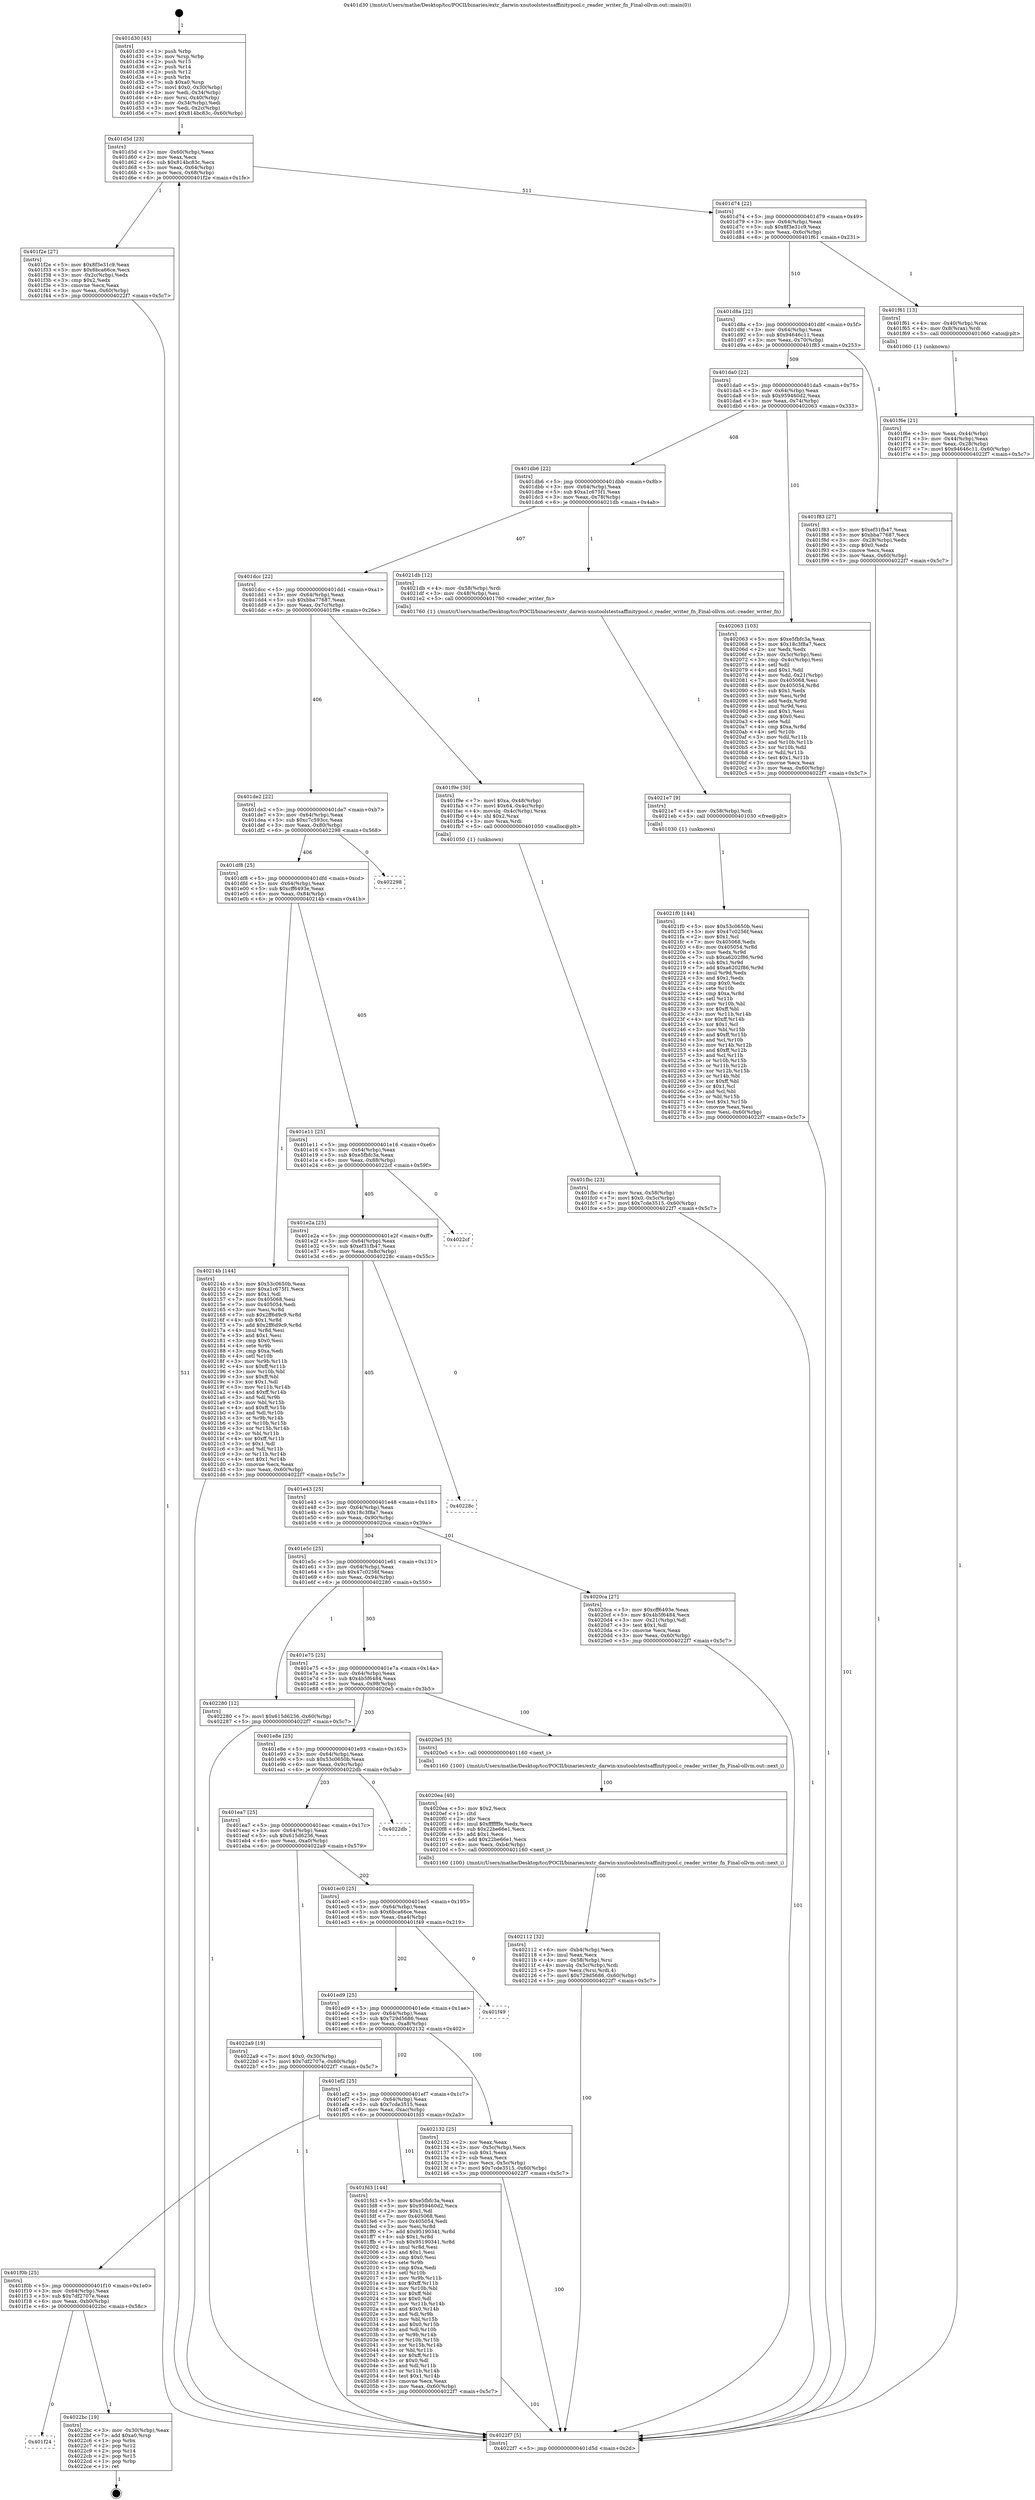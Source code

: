 digraph "0x401d30" {
  label = "0x401d30 (/mnt/c/Users/mathe/Desktop/tcc/POCII/binaries/extr_darwin-xnutoolstestsaffinitypool.c_reader_writer_fn_Final-ollvm.out::main(0))"
  labelloc = "t"
  node[shape=record]

  Entry [label="",width=0.3,height=0.3,shape=circle,fillcolor=black,style=filled]
  "0x401d5d" [label="{
     0x401d5d [23]\l
     | [instrs]\l
     &nbsp;&nbsp;0x401d5d \<+3\>: mov -0x60(%rbp),%eax\l
     &nbsp;&nbsp;0x401d60 \<+2\>: mov %eax,%ecx\l
     &nbsp;&nbsp;0x401d62 \<+6\>: sub $0x814bc83c,%ecx\l
     &nbsp;&nbsp;0x401d68 \<+3\>: mov %eax,-0x64(%rbp)\l
     &nbsp;&nbsp;0x401d6b \<+3\>: mov %ecx,-0x68(%rbp)\l
     &nbsp;&nbsp;0x401d6e \<+6\>: je 0000000000401f2e \<main+0x1fe\>\l
  }"]
  "0x401f2e" [label="{
     0x401f2e [27]\l
     | [instrs]\l
     &nbsp;&nbsp;0x401f2e \<+5\>: mov $0x8f3e31c9,%eax\l
     &nbsp;&nbsp;0x401f33 \<+5\>: mov $0x6bca66ce,%ecx\l
     &nbsp;&nbsp;0x401f38 \<+3\>: mov -0x2c(%rbp),%edx\l
     &nbsp;&nbsp;0x401f3b \<+3\>: cmp $0x2,%edx\l
     &nbsp;&nbsp;0x401f3e \<+3\>: cmovne %ecx,%eax\l
     &nbsp;&nbsp;0x401f41 \<+3\>: mov %eax,-0x60(%rbp)\l
     &nbsp;&nbsp;0x401f44 \<+5\>: jmp 00000000004022f7 \<main+0x5c7\>\l
  }"]
  "0x401d74" [label="{
     0x401d74 [22]\l
     | [instrs]\l
     &nbsp;&nbsp;0x401d74 \<+5\>: jmp 0000000000401d79 \<main+0x49\>\l
     &nbsp;&nbsp;0x401d79 \<+3\>: mov -0x64(%rbp),%eax\l
     &nbsp;&nbsp;0x401d7c \<+5\>: sub $0x8f3e31c9,%eax\l
     &nbsp;&nbsp;0x401d81 \<+3\>: mov %eax,-0x6c(%rbp)\l
     &nbsp;&nbsp;0x401d84 \<+6\>: je 0000000000401f61 \<main+0x231\>\l
  }"]
  "0x4022f7" [label="{
     0x4022f7 [5]\l
     | [instrs]\l
     &nbsp;&nbsp;0x4022f7 \<+5\>: jmp 0000000000401d5d \<main+0x2d\>\l
  }"]
  "0x401d30" [label="{
     0x401d30 [45]\l
     | [instrs]\l
     &nbsp;&nbsp;0x401d30 \<+1\>: push %rbp\l
     &nbsp;&nbsp;0x401d31 \<+3\>: mov %rsp,%rbp\l
     &nbsp;&nbsp;0x401d34 \<+2\>: push %r15\l
     &nbsp;&nbsp;0x401d36 \<+2\>: push %r14\l
     &nbsp;&nbsp;0x401d38 \<+2\>: push %r12\l
     &nbsp;&nbsp;0x401d3a \<+1\>: push %rbx\l
     &nbsp;&nbsp;0x401d3b \<+7\>: sub $0xa0,%rsp\l
     &nbsp;&nbsp;0x401d42 \<+7\>: movl $0x0,-0x30(%rbp)\l
     &nbsp;&nbsp;0x401d49 \<+3\>: mov %edi,-0x34(%rbp)\l
     &nbsp;&nbsp;0x401d4c \<+4\>: mov %rsi,-0x40(%rbp)\l
     &nbsp;&nbsp;0x401d50 \<+3\>: mov -0x34(%rbp),%edi\l
     &nbsp;&nbsp;0x401d53 \<+3\>: mov %edi,-0x2c(%rbp)\l
     &nbsp;&nbsp;0x401d56 \<+7\>: movl $0x814bc83c,-0x60(%rbp)\l
  }"]
  Exit [label="",width=0.3,height=0.3,shape=circle,fillcolor=black,style=filled,peripheries=2]
  "0x401f61" [label="{
     0x401f61 [13]\l
     | [instrs]\l
     &nbsp;&nbsp;0x401f61 \<+4\>: mov -0x40(%rbp),%rax\l
     &nbsp;&nbsp;0x401f65 \<+4\>: mov 0x8(%rax),%rdi\l
     &nbsp;&nbsp;0x401f69 \<+5\>: call 0000000000401060 \<atoi@plt\>\l
     | [calls]\l
     &nbsp;&nbsp;0x401060 \{1\} (unknown)\l
  }"]
  "0x401d8a" [label="{
     0x401d8a [22]\l
     | [instrs]\l
     &nbsp;&nbsp;0x401d8a \<+5\>: jmp 0000000000401d8f \<main+0x5f\>\l
     &nbsp;&nbsp;0x401d8f \<+3\>: mov -0x64(%rbp),%eax\l
     &nbsp;&nbsp;0x401d92 \<+5\>: sub $0x94646c11,%eax\l
     &nbsp;&nbsp;0x401d97 \<+3\>: mov %eax,-0x70(%rbp)\l
     &nbsp;&nbsp;0x401d9a \<+6\>: je 0000000000401f83 \<main+0x253\>\l
  }"]
  "0x401f6e" [label="{
     0x401f6e [21]\l
     | [instrs]\l
     &nbsp;&nbsp;0x401f6e \<+3\>: mov %eax,-0x44(%rbp)\l
     &nbsp;&nbsp;0x401f71 \<+3\>: mov -0x44(%rbp),%eax\l
     &nbsp;&nbsp;0x401f74 \<+3\>: mov %eax,-0x28(%rbp)\l
     &nbsp;&nbsp;0x401f77 \<+7\>: movl $0x94646c11,-0x60(%rbp)\l
     &nbsp;&nbsp;0x401f7e \<+5\>: jmp 00000000004022f7 \<main+0x5c7\>\l
  }"]
  "0x401f24" [label="{
     0x401f24\l
  }", style=dashed]
  "0x401f83" [label="{
     0x401f83 [27]\l
     | [instrs]\l
     &nbsp;&nbsp;0x401f83 \<+5\>: mov $0xef31fb47,%eax\l
     &nbsp;&nbsp;0x401f88 \<+5\>: mov $0xbba77687,%ecx\l
     &nbsp;&nbsp;0x401f8d \<+3\>: mov -0x28(%rbp),%edx\l
     &nbsp;&nbsp;0x401f90 \<+3\>: cmp $0x0,%edx\l
     &nbsp;&nbsp;0x401f93 \<+3\>: cmove %ecx,%eax\l
     &nbsp;&nbsp;0x401f96 \<+3\>: mov %eax,-0x60(%rbp)\l
     &nbsp;&nbsp;0x401f99 \<+5\>: jmp 00000000004022f7 \<main+0x5c7\>\l
  }"]
  "0x401da0" [label="{
     0x401da0 [22]\l
     | [instrs]\l
     &nbsp;&nbsp;0x401da0 \<+5\>: jmp 0000000000401da5 \<main+0x75\>\l
     &nbsp;&nbsp;0x401da5 \<+3\>: mov -0x64(%rbp),%eax\l
     &nbsp;&nbsp;0x401da8 \<+5\>: sub $0x959460d2,%eax\l
     &nbsp;&nbsp;0x401dad \<+3\>: mov %eax,-0x74(%rbp)\l
     &nbsp;&nbsp;0x401db0 \<+6\>: je 0000000000402063 \<main+0x333\>\l
  }"]
  "0x4022bc" [label="{
     0x4022bc [19]\l
     | [instrs]\l
     &nbsp;&nbsp;0x4022bc \<+3\>: mov -0x30(%rbp),%eax\l
     &nbsp;&nbsp;0x4022bf \<+7\>: add $0xa0,%rsp\l
     &nbsp;&nbsp;0x4022c6 \<+1\>: pop %rbx\l
     &nbsp;&nbsp;0x4022c7 \<+2\>: pop %r12\l
     &nbsp;&nbsp;0x4022c9 \<+2\>: pop %r14\l
     &nbsp;&nbsp;0x4022cb \<+2\>: pop %r15\l
     &nbsp;&nbsp;0x4022cd \<+1\>: pop %rbp\l
     &nbsp;&nbsp;0x4022ce \<+1\>: ret\l
  }"]
  "0x402063" [label="{
     0x402063 [103]\l
     | [instrs]\l
     &nbsp;&nbsp;0x402063 \<+5\>: mov $0xe5fbfc3a,%eax\l
     &nbsp;&nbsp;0x402068 \<+5\>: mov $0x18c3f8a7,%ecx\l
     &nbsp;&nbsp;0x40206d \<+2\>: xor %edx,%edx\l
     &nbsp;&nbsp;0x40206f \<+3\>: mov -0x5c(%rbp),%esi\l
     &nbsp;&nbsp;0x402072 \<+3\>: cmp -0x4c(%rbp),%esi\l
     &nbsp;&nbsp;0x402075 \<+4\>: setl %dil\l
     &nbsp;&nbsp;0x402079 \<+4\>: and $0x1,%dil\l
     &nbsp;&nbsp;0x40207d \<+4\>: mov %dil,-0x21(%rbp)\l
     &nbsp;&nbsp;0x402081 \<+7\>: mov 0x405068,%esi\l
     &nbsp;&nbsp;0x402088 \<+8\>: mov 0x405054,%r8d\l
     &nbsp;&nbsp;0x402090 \<+3\>: sub $0x1,%edx\l
     &nbsp;&nbsp;0x402093 \<+3\>: mov %esi,%r9d\l
     &nbsp;&nbsp;0x402096 \<+3\>: add %edx,%r9d\l
     &nbsp;&nbsp;0x402099 \<+4\>: imul %r9d,%esi\l
     &nbsp;&nbsp;0x40209d \<+3\>: and $0x1,%esi\l
     &nbsp;&nbsp;0x4020a0 \<+3\>: cmp $0x0,%esi\l
     &nbsp;&nbsp;0x4020a3 \<+4\>: sete %dil\l
     &nbsp;&nbsp;0x4020a7 \<+4\>: cmp $0xa,%r8d\l
     &nbsp;&nbsp;0x4020ab \<+4\>: setl %r10b\l
     &nbsp;&nbsp;0x4020af \<+3\>: mov %dil,%r11b\l
     &nbsp;&nbsp;0x4020b2 \<+3\>: and %r10b,%r11b\l
     &nbsp;&nbsp;0x4020b5 \<+3\>: xor %r10b,%dil\l
     &nbsp;&nbsp;0x4020b8 \<+3\>: or %dil,%r11b\l
     &nbsp;&nbsp;0x4020bb \<+4\>: test $0x1,%r11b\l
     &nbsp;&nbsp;0x4020bf \<+3\>: cmovne %ecx,%eax\l
     &nbsp;&nbsp;0x4020c2 \<+3\>: mov %eax,-0x60(%rbp)\l
     &nbsp;&nbsp;0x4020c5 \<+5\>: jmp 00000000004022f7 \<main+0x5c7\>\l
  }"]
  "0x401db6" [label="{
     0x401db6 [22]\l
     | [instrs]\l
     &nbsp;&nbsp;0x401db6 \<+5\>: jmp 0000000000401dbb \<main+0x8b\>\l
     &nbsp;&nbsp;0x401dbb \<+3\>: mov -0x64(%rbp),%eax\l
     &nbsp;&nbsp;0x401dbe \<+5\>: sub $0xa1c675f1,%eax\l
     &nbsp;&nbsp;0x401dc3 \<+3\>: mov %eax,-0x78(%rbp)\l
     &nbsp;&nbsp;0x401dc6 \<+6\>: je 00000000004021db \<main+0x4ab\>\l
  }"]
  "0x4021f0" [label="{
     0x4021f0 [144]\l
     | [instrs]\l
     &nbsp;&nbsp;0x4021f0 \<+5\>: mov $0x53c0650b,%esi\l
     &nbsp;&nbsp;0x4021f5 \<+5\>: mov $0x47c0256f,%eax\l
     &nbsp;&nbsp;0x4021fa \<+2\>: mov $0x1,%cl\l
     &nbsp;&nbsp;0x4021fc \<+7\>: mov 0x405068,%edx\l
     &nbsp;&nbsp;0x402203 \<+8\>: mov 0x405054,%r8d\l
     &nbsp;&nbsp;0x40220b \<+3\>: mov %edx,%r9d\l
     &nbsp;&nbsp;0x40220e \<+7\>: sub $0xa6202f86,%r9d\l
     &nbsp;&nbsp;0x402215 \<+4\>: sub $0x1,%r9d\l
     &nbsp;&nbsp;0x402219 \<+7\>: add $0xa6202f86,%r9d\l
     &nbsp;&nbsp;0x402220 \<+4\>: imul %r9d,%edx\l
     &nbsp;&nbsp;0x402224 \<+3\>: and $0x1,%edx\l
     &nbsp;&nbsp;0x402227 \<+3\>: cmp $0x0,%edx\l
     &nbsp;&nbsp;0x40222a \<+4\>: sete %r10b\l
     &nbsp;&nbsp;0x40222e \<+4\>: cmp $0xa,%r8d\l
     &nbsp;&nbsp;0x402232 \<+4\>: setl %r11b\l
     &nbsp;&nbsp;0x402236 \<+3\>: mov %r10b,%bl\l
     &nbsp;&nbsp;0x402239 \<+3\>: xor $0xff,%bl\l
     &nbsp;&nbsp;0x40223c \<+3\>: mov %r11b,%r14b\l
     &nbsp;&nbsp;0x40223f \<+4\>: xor $0xff,%r14b\l
     &nbsp;&nbsp;0x402243 \<+3\>: xor $0x1,%cl\l
     &nbsp;&nbsp;0x402246 \<+3\>: mov %bl,%r15b\l
     &nbsp;&nbsp;0x402249 \<+4\>: and $0xff,%r15b\l
     &nbsp;&nbsp;0x40224d \<+3\>: and %cl,%r10b\l
     &nbsp;&nbsp;0x402250 \<+3\>: mov %r14b,%r12b\l
     &nbsp;&nbsp;0x402253 \<+4\>: and $0xff,%r12b\l
     &nbsp;&nbsp;0x402257 \<+3\>: and %cl,%r11b\l
     &nbsp;&nbsp;0x40225a \<+3\>: or %r10b,%r15b\l
     &nbsp;&nbsp;0x40225d \<+3\>: or %r11b,%r12b\l
     &nbsp;&nbsp;0x402260 \<+3\>: xor %r12b,%r15b\l
     &nbsp;&nbsp;0x402263 \<+3\>: or %r14b,%bl\l
     &nbsp;&nbsp;0x402266 \<+3\>: xor $0xff,%bl\l
     &nbsp;&nbsp;0x402269 \<+3\>: or $0x1,%cl\l
     &nbsp;&nbsp;0x40226c \<+2\>: and %cl,%bl\l
     &nbsp;&nbsp;0x40226e \<+3\>: or %bl,%r15b\l
     &nbsp;&nbsp;0x402271 \<+4\>: test $0x1,%r15b\l
     &nbsp;&nbsp;0x402275 \<+3\>: cmovne %eax,%esi\l
     &nbsp;&nbsp;0x402278 \<+3\>: mov %esi,-0x60(%rbp)\l
     &nbsp;&nbsp;0x40227b \<+5\>: jmp 00000000004022f7 \<main+0x5c7\>\l
  }"]
  "0x4021db" [label="{
     0x4021db [12]\l
     | [instrs]\l
     &nbsp;&nbsp;0x4021db \<+4\>: mov -0x58(%rbp),%rdi\l
     &nbsp;&nbsp;0x4021df \<+3\>: mov -0x48(%rbp),%esi\l
     &nbsp;&nbsp;0x4021e2 \<+5\>: call 0000000000401760 \<reader_writer_fn\>\l
     | [calls]\l
     &nbsp;&nbsp;0x401760 \{1\} (/mnt/c/Users/mathe/Desktop/tcc/POCII/binaries/extr_darwin-xnutoolstestsaffinitypool.c_reader_writer_fn_Final-ollvm.out::reader_writer_fn)\l
  }"]
  "0x401dcc" [label="{
     0x401dcc [22]\l
     | [instrs]\l
     &nbsp;&nbsp;0x401dcc \<+5\>: jmp 0000000000401dd1 \<main+0xa1\>\l
     &nbsp;&nbsp;0x401dd1 \<+3\>: mov -0x64(%rbp),%eax\l
     &nbsp;&nbsp;0x401dd4 \<+5\>: sub $0xbba77687,%eax\l
     &nbsp;&nbsp;0x401dd9 \<+3\>: mov %eax,-0x7c(%rbp)\l
     &nbsp;&nbsp;0x401ddc \<+6\>: je 0000000000401f9e \<main+0x26e\>\l
  }"]
  "0x4021e7" [label="{
     0x4021e7 [9]\l
     | [instrs]\l
     &nbsp;&nbsp;0x4021e7 \<+4\>: mov -0x58(%rbp),%rdi\l
     &nbsp;&nbsp;0x4021eb \<+5\>: call 0000000000401030 \<free@plt\>\l
     | [calls]\l
     &nbsp;&nbsp;0x401030 \{1\} (unknown)\l
  }"]
  "0x401f9e" [label="{
     0x401f9e [30]\l
     | [instrs]\l
     &nbsp;&nbsp;0x401f9e \<+7\>: movl $0xa,-0x48(%rbp)\l
     &nbsp;&nbsp;0x401fa5 \<+7\>: movl $0x64,-0x4c(%rbp)\l
     &nbsp;&nbsp;0x401fac \<+4\>: movslq -0x4c(%rbp),%rax\l
     &nbsp;&nbsp;0x401fb0 \<+4\>: shl $0x2,%rax\l
     &nbsp;&nbsp;0x401fb4 \<+3\>: mov %rax,%rdi\l
     &nbsp;&nbsp;0x401fb7 \<+5\>: call 0000000000401050 \<malloc@plt\>\l
     | [calls]\l
     &nbsp;&nbsp;0x401050 \{1\} (unknown)\l
  }"]
  "0x401de2" [label="{
     0x401de2 [22]\l
     | [instrs]\l
     &nbsp;&nbsp;0x401de2 \<+5\>: jmp 0000000000401de7 \<main+0xb7\>\l
     &nbsp;&nbsp;0x401de7 \<+3\>: mov -0x64(%rbp),%eax\l
     &nbsp;&nbsp;0x401dea \<+5\>: sub $0xc7c593cc,%eax\l
     &nbsp;&nbsp;0x401def \<+3\>: mov %eax,-0x80(%rbp)\l
     &nbsp;&nbsp;0x401df2 \<+6\>: je 0000000000402298 \<main+0x568\>\l
  }"]
  "0x401fbc" [label="{
     0x401fbc [23]\l
     | [instrs]\l
     &nbsp;&nbsp;0x401fbc \<+4\>: mov %rax,-0x58(%rbp)\l
     &nbsp;&nbsp;0x401fc0 \<+7\>: movl $0x0,-0x5c(%rbp)\l
     &nbsp;&nbsp;0x401fc7 \<+7\>: movl $0x7cde3515,-0x60(%rbp)\l
     &nbsp;&nbsp;0x401fce \<+5\>: jmp 00000000004022f7 \<main+0x5c7\>\l
  }"]
  "0x402112" [label="{
     0x402112 [32]\l
     | [instrs]\l
     &nbsp;&nbsp;0x402112 \<+6\>: mov -0xb4(%rbp),%ecx\l
     &nbsp;&nbsp;0x402118 \<+3\>: imul %eax,%ecx\l
     &nbsp;&nbsp;0x40211b \<+4\>: mov -0x58(%rbp),%rsi\l
     &nbsp;&nbsp;0x40211f \<+4\>: movslq -0x5c(%rbp),%rdi\l
     &nbsp;&nbsp;0x402123 \<+3\>: mov %ecx,(%rsi,%rdi,4)\l
     &nbsp;&nbsp;0x402126 \<+7\>: movl $0x729d5686,-0x60(%rbp)\l
     &nbsp;&nbsp;0x40212d \<+5\>: jmp 00000000004022f7 \<main+0x5c7\>\l
  }"]
  "0x402298" [label="{
     0x402298\l
  }", style=dashed]
  "0x401df8" [label="{
     0x401df8 [25]\l
     | [instrs]\l
     &nbsp;&nbsp;0x401df8 \<+5\>: jmp 0000000000401dfd \<main+0xcd\>\l
     &nbsp;&nbsp;0x401dfd \<+3\>: mov -0x64(%rbp),%eax\l
     &nbsp;&nbsp;0x401e00 \<+5\>: sub $0xcff6493e,%eax\l
     &nbsp;&nbsp;0x401e05 \<+6\>: mov %eax,-0x84(%rbp)\l
     &nbsp;&nbsp;0x401e0b \<+6\>: je 000000000040214b \<main+0x41b\>\l
  }"]
  "0x4020ea" [label="{
     0x4020ea [40]\l
     | [instrs]\l
     &nbsp;&nbsp;0x4020ea \<+5\>: mov $0x2,%ecx\l
     &nbsp;&nbsp;0x4020ef \<+1\>: cltd\l
     &nbsp;&nbsp;0x4020f0 \<+2\>: idiv %ecx\l
     &nbsp;&nbsp;0x4020f2 \<+6\>: imul $0xfffffffe,%edx,%ecx\l
     &nbsp;&nbsp;0x4020f8 \<+6\>: sub $0x22be66e1,%ecx\l
     &nbsp;&nbsp;0x4020fe \<+3\>: add $0x1,%ecx\l
     &nbsp;&nbsp;0x402101 \<+6\>: add $0x22be66e1,%ecx\l
     &nbsp;&nbsp;0x402107 \<+6\>: mov %ecx,-0xb4(%rbp)\l
     &nbsp;&nbsp;0x40210d \<+5\>: call 0000000000401160 \<next_i\>\l
     | [calls]\l
     &nbsp;&nbsp;0x401160 \{100\} (/mnt/c/Users/mathe/Desktop/tcc/POCII/binaries/extr_darwin-xnutoolstestsaffinitypool.c_reader_writer_fn_Final-ollvm.out::next_i)\l
  }"]
  "0x40214b" [label="{
     0x40214b [144]\l
     | [instrs]\l
     &nbsp;&nbsp;0x40214b \<+5\>: mov $0x53c0650b,%eax\l
     &nbsp;&nbsp;0x402150 \<+5\>: mov $0xa1c675f1,%ecx\l
     &nbsp;&nbsp;0x402155 \<+2\>: mov $0x1,%dl\l
     &nbsp;&nbsp;0x402157 \<+7\>: mov 0x405068,%esi\l
     &nbsp;&nbsp;0x40215e \<+7\>: mov 0x405054,%edi\l
     &nbsp;&nbsp;0x402165 \<+3\>: mov %esi,%r8d\l
     &nbsp;&nbsp;0x402168 \<+7\>: sub $0x2ff6d9c9,%r8d\l
     &nbsp;&nbsp;0x40216f \<+4\>: sub $0x1,%r8d\l
     &nbsp;&nbsp;0x402173 \<+7\>: add $0x2ff6d9c9,%r8d\l
     &nbsp;&nbsp;0x40217a \<+4\>: imul %r8d,%esi\l
     &nbsp;&nbsp;0x40217e \<+3\>: and $0x1,%esi\l
     &nbsp;&nbsp;0x402181 \<+3\>: cmp $0x0,%esi\l
     &nbsp;&nbsp;0x402184 \<+4\>: sete %r9b\l
     &nbsp;&nbsp;0x402188 \<+3\>: cmp $0xa,%edi\l
     &nbsp;&nbsp;0x40218b \<+4\>: setl %r10b\l
     &nbsp;&nbsp;0x40218f \<+3\>: mov %r9b,%r11b\l
     &nbsp;&nbsp;0x402192 \<+4\>: xor $0xff,%r11b\l
     &nbsp;&nbsp;0x402196 \<+3\>: mov %r10b,%bl\l
     &nbsp;&nbsp;0x402199 \<+3\>: xor $0xff,%bl\l
     &nbsp;&nbsp;0x40219c \<+3\>: xor $0x1,%dl\l
     &nbsp;&nbsp;0x40219f \<+3\>: mov %r11b,%r14b\l
     &nbsp;&nbsp;0x4021a2 \<+4\>: and $0xff,%r14b\l
     &nbsp;&nbsp;0x4021a6 \<+3\>: and %dl,%r9b\l
     &nbsp;&nbsp;0x4021a9 \<+3\>: mov %bl,%r15b\l
     &nbsp;&nbsp;0x4021ac \<+4\>: and $0xff,%r15b\l
     &nbsp;&nbsp;0x4021b0 \<+3\>: and %dl,%r10b\l
     &nbsp;&nbsp;0x4021b3 \<+3\>: or %r9b,%r14b\l
     &nbsp;&nbsp;0x4021b6 \<+3\>: or %r10b,%r15b\l
     &nbsp;&nbsp;0x4021b9 \<+3\>: xor %r15b,%r14b\l
     &nbsp;&nbsp;0x4021bc \<+3\>: or %bl,%r11b\l
     &nbsp;&nbsp;0x4021bf \<+4\>: xor $0xff,%r11b\l
     &nbsp;&nbsp;0x4021c3 \<+3\>: or $0x1,%dl\l
     &nbsp;&nbsp;0x4021c6 \<+3\>: and %dl,%r11b\l
     &nbsp;&nbsp;0x4021c9 \<+3\>: or %r11b,%r14b\l
     &nbsp;&nbsp;0x4021cc \<+4\>: test $0x1,%r14b\l
     &nbsp;&nbsp;0x4021d0 \<+3\>: cmovne %ecx,%eax\l
     &nbsp;&nbsp;0x4021d3 \<+3\>: mov %eax,-0x60(%rbp)\l
     &nbsp;&nbsp;0x4021d6 \<+5\>: jmp 00000000004022f7 \<main+0x5c7\>\l
  }"]
  "0x401e11" [label="{
     0x401e11 [25]\l
     | [instrs]\l
     &nbsp;&nbsp;0x401e11 \<+5\>: jmp 0000000000401e16 \<main+0xe6\>\l
     &nbsp;&nbsp;0x401e16 \<+3\>: mov -0x64(%rbp),%eax\l
     &nbsp;&nbsp;0x401e19 \<+5\>: sub $0xe5fbfc3a,%eax\l
     &nbsp;&nbsp;0x401e1e \<+6\>: mov %eax,-0x88(%rbp)\l
     &nbsp;&nbsp;0x401e24 \<+6\>: je 00000000004022cf \<main+0x59f\>\l
  }"]
  "0x401f0b" [label="{
     0x401f0b [25]\l
     | [instrs]\l
     &nbsp;&nbsp;0x401f0b \<+5\>: jmp 0000000000401f10 \<main+0x1e0\>\l
     &nbsp;&nbsp;0x401f10 \<+3\>: mov -0x64(%rbp),%eax\l
     &nbsp;&nbsp;0x401f13 \<+5\>: sub $0x7df2707e,%eax\l
     &nbsp;&nbsp;0x401f18 \<+6\>: mov %eax,-0xb0(%rbp)\l
     &nbsp;&nbsp;0x401f1e \<+6\>: je 00000000004022bc \<main+0x58c\>\l
  }"]
  "0x4022cf" [label="{
     0x4022cf\l
  }", style=dashed]
  "0x401e2a" [label="{
     0x401e2a [25]\l
     | [instrs]\l
     &nbsp;&nbsp;0x401e2a \<+5\>: jmp 0000000000401e2f \<main+0xff\>\l
     &nbsp;&nbsp;0x401e2f \<+3\>: mov -0x64(%rbp),%eax\l
     &nbsp;&nbsp;0x401e32 \<+5\>: sub $0xef31fb47,%eax\l
     &nbsp;&nbsp;0x401e37 \<+6\>: mov %eax,-0x8c(%rbp)\l
     &nbsp;&nbsp;0x401e3d \<+6\>: je 000000000040228c \<main+0x55c\>\l
  }"]
  "0x401fd3" [label="{
     0x401fd3 [144]\l
     | [instrs]\l
     &nbsp;&nbsp;0x401fd3 \<+5\>: mov $0xe5fbfc3a,%eax\l
     &nbsp;&nbsp;0x401fd8 \<+5\>: mov $0x959460d2,%ecx\l
     &nbsp;&nbsp;0x401fdd \<+2\>: mov $0x1,%dl\l
     &nbsp;&nbsp;0x401fdf \<+7\>: mov 0x405068,%esi\l
     &nbsp;&nbsp;0x401fe6 \<+7\>: mov 0x405054,%edi\l
     &nbsp;&nbsp;0x401fed \<+3\>: mov %esi,%r8d\l
     &nbsp;&nbsp;0x401ff0 \<+7\>: add $0x95190341,%r8d\l
     &nbsp;&nbsp;0x401ff7 \<+4\>: sub $0x1,%r8d\l
     &nbsp;&nbsp;0x401ffb \<+7\>: sub $0x95190341,%r8d\l
     &nbsp;&nbsp;0x402002 \<+4\>: imul %r8d,%esi\l
     &nbsp;&nbsp;0x402006 \<+3\>: and $0x1,%esi\l
     &nbsp;&nbsp;0x402009 \<+3\>: cmp $0x0,%esi\l
     &nbsp;&nbsp;0x40200c \<+4\>: sete %r9b\l
     &nbsp;&nbsp;0x402010 \<+3\>: cmp $0xa,%edi\l
     &nbsp;&nbsp;0x402013 \<+4\>: setl %r10b\l
     &nbsp;&nbsp;0x402017 \<+3\>: mov %r9b,%r11b\l
     &nbsp;&nbsp;0x40201a \<+4\>: xor $0xff,%r11b\l
     &nbsp;&nbsp;0x40201e \<+3\>: mov %r10b,%bl\l
     &nbsp;&nbsp;0x402021 \<+3\>: xor $0xff,%bl\l
     &nbsp;&nbsp;0x402024 \<+3\>: xor $0x0,%dl\l
     &nbsp;&nbsp;0x402027 \<+3\>: mov %r11b,%r14b\l
     &nbsp;&nbsp;0x40202a \<+4\>: and $0x0,%r14b\l
     &nbsp;&nbsp;0x40202e \<+3\>: and %dl,%r9b\l
     &nbsp;&nbsp;0x402031 \<+3\>: mov %bl,%r15b\l
     &nbsp;&nbsp;0x402034 \<+4\>: and $0x0,%r15b\l
     &nbsp;&nbsp;0x402038 \<+3\>: and %dl,%r10b\l
     &nbsp;&nbsp;0x40203b \<+3\>: or %r9b,%r14b\l
     &nbsp;&nbsp;0x40203e \<+3\>: or %r10b,%r15b\l
     &nbsp;&nbsp;0x402041 \<+3\>: xor %r15b,%r14b\l
     &nbsp;&nbsp;0x402044 \<+3\>: or %bl,%r11b\l
     &nbsp;&nbsp;0x402047 \<+4\>: xor $0xff,%r11b\l
     &nbsp;&nbsp;0x40204b \<+3\>: or $0x0,%dl\l
     &nbsp;&nbsp;0x40204e \<+3\>: and %dl,%r11b\l
     &nbsp;&nbsp;0x402051 \<+3\>: or %r11b,%r14b\l
     &nbsp;&nbsp;0x402054 \<+4\>: test $0x1,%r14b\l
     &nbsp;&nbsp;0x402058 \<+3\>: cmovne %ecx,%eax\l
     &nbsp;&nbsp;0x40205b \<+3\>: mov %eax,-0x60(%rbp)\l
     &nbsp;&nbsp;0x40205e \<+5\>: jmp 00000000004022f7 \<main+0x5c7\>\l
  }"]
  "0x40228c" [label="{
     0x40228c\l
  }", style=dashed]
  "0x401e43" [label="{
     0x401e43 [25]\l
     | [instrs]\l
     &nbsp;&nbsp;0x401e43 \<+5\>: jmp 0000000000401e48 \<main+0x118\>\l
     &nbsp;&nbsp;0x401e48 \<+3\>: mov -0x64(%rbp),%eax\l
     &nbsp;&nbsp;0x401e4b \<+5\>: sub $0x18c3f8a7,%eax\l
     &nbsp;&nbsp;0x401e50 \<+6\>: mov %eax,-0x90(%rbp)\l
     &nbsp;&nbsp;0x401e56 \<+6\>: je 00000000004020ca \<main+0x39a\>\l
  }"]
  "0x401ef2" [label="{
     0x401ef2 [25]\l
     | [instrs]\l
     &nbsp;&nbsp;0x401ef2 \<+5\>: jmp 0000000000401ef7 \<main+0x1c7\>\l
     &nbsp;&nbsp;0x401ef7 \<+3\>: mov -0x64(%rbp),%eax\l
     &nbsp;&nbsp;0x401efa \<+5\>: sub $0x7cde3515,%eax\l
     &nbsp;&nbsp;0x401eff \<+6\>: mov %eax,-0xac(%rbp)\l
     &nbsp;&nbsp;0x401f05 \<+6\>: je 0000000000401fd3 \<main+0x2a3\>\l
  }"]
  "0x4020ca" [label="{
     0x4020ca [27]\l
     | [instrs]\l
     &nbsp;&nbsp;0x4020ca \<+5\>: mov $0xcff6493e,%eax\l
     &nbsp;&nbsp;0x4020cf \<+5\>: mov $0x4b5f6484,%ecx\l
     &nbsp;&nbsp;0x4020d4 \<+3\>: mov -0x21(%rbp),%dl\l
     &nbsp;&nbsp;0x4020d7 \<+3\>: test $0x1,%dl\l
     &nbsp;&nbsp;0x4020da \<+3\>: cmovne %ecx,%eax\l
     &nbsp;&nbsp;0x4020dd \<+3\>: mov %eax,-0x60(%rbp)\l
     &nbsp;&nbsp;0x4020e0 \<+5\>: jmp 00000000004022f7 \<main+0x5c7\>\l
  }"]
  "0x401e5c" [label="{
     0x401e5c [25]\l
     | [instrs]\l
     &nbsp;&nbsp;0x401e5c \<+5\>: jmp 0000000000401e61 \<main+0x131\>\l
     &nbsp;&nbsp;0x401e61 \<+3\>: mov -0x64(%rbp),%eax\l
     &nbsp;&nbsp;0x401e64 \<+5\>: sub $0x47c0256f,%eax\l
     &nbsp;&nbsp;0x401e69 \<+6\>: mov %eax,-0x94(%rbp)\l
     &nbsp;&nbsp;0x401e6f \<+6\>: je 0000000000402280 \<main+0x550\>\l
  }"]
  "0x402132" [label="{
     0x402132 [25]\l
     | [instrs]\l
     &nbsp;&nbsp;0x402132 \<+2\>: xor %eax,%eax\l
     &nbsp;&nbsp;0x402134 \<+3\>: mov -0x5c(%rbp),%ecx\l
     &nbsp;&nbsp;0x402137 \<+3\>: sub $0x1,%eax\l
     &nbsp;&nbsp;0x40213a \<+2\>: sub %eax,%ecx\l
     &nbsp;&nbsp;0x40213c \<+3\>: mov %ecx,-0x5c(%rbp)\l
     &nbsp;&nbsp;0x40213f \<+7\>: movl $0x7cde3515,-0x60(%rbp)\l
     &nbsp;&nbsp;0x402146 \<+5\>: jmp 00000000004022f7 \<main+0x5c7\>\l
  }"]
  "0x402280" [label="{
     0x402280 [12]\l
     | [instrs]\l
     &nbsp;&nbsp;0x402280 \<+7\>: movl $0x615d6236,-0x60(%rbp)\l
     &nbsp;&nbsp;0x402287 \<+5\>: jmp 00000000004022f7 \<main+0x5c7\>\l
  }"]
  "0x401e75" [label="{
     0x401e75 [25]\l
     | [instrs]\l
     &nbsp;&nbsp;0x401e75 \<+5\>: jmp 0000000000401e7a \<main+0x14a\>\l
     &nbsp;&nbsp;0x401e7a \<+3\>: mov -0x64(%rbp),%eax\l
     &nbsp;&nbsp;0x401e7d \<+5\>: sub $0x4b5f6484,%eax\l
     &nbsp;&nbsp;0x401e82 \<+6\>: mov %eax,-0x98(%rbp)\l
     &nbsp;&nbsp;0x401e88 \<+6\>: je 00000000004020e5 \<main+0x3b5\>\l
  }"]
  "0x401ed9" [label="{
     0x401ed9 [25]\l
     | [instrs]\l
     &nbsp;&nbsp;0x401ed9 \<+5\>: jmp 0000000000401ede \<main+0x1ae\>\l
     &nbsp;&nbsp;0x401ede \<+3\>: mov -0x64(%rbp),%eax\l
     &nbsp;&nbsp;0x401ee1 \<+5\>: sub $0x729d5686,%eax\l
     &nbsp;&nbsp;0x401ee6 \<+6\>: mov %eax,-0xa8(%rbp)\l
     &nbsp;&nbsp;0x401eec \<+6\>: je 0000000000402132 \<main+0x402\>\l
  }"]
  "0x4020e5" [label="{
     0x4020e5 [5]\l
     | [instrs]\l
     &nbsp;&nbsp;0x4020e5 \<+5\>: call 0000000000401160 \<next_i\>\l
     | [calls]\l
     &nbsp;&nbsp;0x401160 \{100\} (/mnt/c/Users/mathe/Desktop/tcc/POCII/binaries/extr_darwin-xnutoolstestsaffinitypool.c_reader_writer_fn_Final-ollvm.out::next_i)\l
  }"]
  "0x401e8e" [label="{
     0x401e8e [25]\l
     | [instrs]\l
     &nbsp;&nbsp;0x401e8e \<+5\>: jmp 0000000000401e93 \<main+0x163\>\l
     &nbsp;&nbsp;0x401e93 \<+3\>: mov -0x64(%rbp),%eax\l
     &nbsp;&nbsp;0x401e96 \<+5\>: sub $0x53c0650b,%eax\l
     &nbsp;&nbsp;0x401e9b \<+6\>: mov %eax,-0x9c(%rbp)\l
     &nbsp;&nbsp;0x401ea1 \<+6\>: je 00000000004022db \<main+0x5ab\>\l
  }"]
  "0x401f49" [label="{
     0x401f49\l
  }", style=dashed]
  "0x4022db" [label="{
     0x4022db\l
  }", style=dashed]
  "0x401ea7" [label="{
     0x401ea7 [25]\l
     | [instrs]\l
     &nbsp;&nbsp;0x401ea7 \<+5\>: jmp 0000000000401eac \<main+0x17c\>\l
     &nbsp;&nbsp;0x401eac \<+3\>: mov -0x64(%rbp),%eax\l
     &nbsp;&nbsp;0x401eaf \<+5\>: sub $0x615d6236,%eax\l
     &nbsp;&nbsp;0x401eb4 \<+6\>: mov %eax,-0xa0(%rbp)\l
     &nbsp;&nbsp;0x401eba \<+6\>: je 00000000004022a9 \<main+0x579\>\l
  }"]
  "0x401ec0" [label="{
     0x401ec0 [25]\l
     | [instrs]\l
     &nbsp;&nbsp;0x401ec0 \<+5\>: jmp 0000000000401ec5 \<main+0x195\>\l
     &nbsp;&nbsp;0x401ec5 \<+3\>: mov -0x64(%rbp),%eax\l
     &nbsp;&nbsp;0x401ec8 \<+5\>: sub $0x6bca66ce,%eax\l
     &nbsp;&nbsp;0x401ecd \<+6\>: mov %eax,-0xa4(%rbp)\l
     &nbsp;&nbsp;0x401ed3 \<+6\>: je 0000000000401f49 \<main+0x219\>\l
  }"]
  "0x4022a9" [label="{
     0x4022a9 [19]\l
     | [instrs]\l
     &nbsp;&nbsp;0x4022a9 \<+7\>: movl $0x0,-0x30(%rbp)\l
     &nbsp;&nbsp;0x4022b0 \<+7\>: movl $0x7df2707e,-0x60(%rbp)\l
     &nbsp;&nbsp;0x4022b7 \<+5\>: jmp 00000000004022f7 \<main+0x5c7\>\l
  }"]
  Entry -> "0x401d30" [label=" 1"]
  "0x401d5d" -> "0x401f2e" [label=" 1"]
  "0x401d5d" -> "0x401d74" [label=" 511"]
  "0x401f2e" -> "0x4022f7" [label=" 1"]
  "0x401d30" -> "0x401d5d" [label=" 1"]
  "0x4022f7" -> "0x401d5d" [label=" 511"]
  "0x4022bc" -> Exit [label=" 1"]
  "0x401d74" -> "0x401f61" [label=" 1"]
  "0x401d74" -> "0x401d8a" [label=" 510"]
  "0x401f61" -> "0x401f6e" [label=" 1"]
  "0x401f6e" -> "0x4022f7" [label=" 1"]
  "0x401f0b" -> "0x401f24" [label=" 0"]
  "0x401d8a" -> "0x401f83" [label=" 1"]
  "0x401d8a" -> "0x401da0" [label=" 509"]
  "0x401f83" -> "0x4022f7" [label=" 1"]
  "0x401f0b" -> "0x4022bc" [label=" 1"]
  "0x401da0" -> "0x402063" [label=" 101"]
  "0x401da0" -> "0x401db6" [label=" 408"]
  "0x4022a9" -> "0x4022f7" [label=" 1"]
  "0x401db6" -> "0x4021db" [label=" 1"]
  "0x401db6" -> "0x401dcc" [label=" 407"]
  "0x402280" -> "0x4022f7" [label=" 1"]
  "0x401dcc" -> "0x401f9e" [label=" 1"]
  "0x401dcc" -> "0x401de2" [label=" 406"]
  "0x401f9e" -> "0x401fbc" [label=" 1"]
  "0x401fbc" -> "0x4022f7" [label=" 1"]
  "0x4021f0" -> "0x4022f7" [label=" 1"]
  "0x401de2" -> "0x402298" [label=" 0"]
  "0x401de2" -> "0x401df8" [label=" 406"]
  "0x4021e7" -> "0x4021f0" [label=" 1"]
  "0x401df8" -> "0x40214b" [label=" 1"]
  "0x401df8" -> "0x401e11" [label=" 405"]
  "0x4021db" -> "0x4021e7" [label=" 1"]
  "0x401e11" -> "0x4022cf" [label=" 0"]
  "0x401e11" -> "0x401e2a" [label=" 405"]
  "0x40214b" -> "0x4022f7" [label=" 1"]
  "0x401e2a" -> "0x40228c" [label=" 0"]
  "0x401e2a" -> "0x401e43" [label=" 405"]
  "0x402132" -> "0x4022f7" [label=" 100"]
  "0x401e43" -> "0x4020ca" [label=" 101"]
  "0x401e43" -> "0x401e5c" [label=" 304"]
  "0x4020ea" -> "0x402112" [label=" 100"]
  "0x401e5c" -> "0x402280" [label=" 1"]
  "0x401e5c" -> "0x401e75" [label=" 303"]
  "0x4020e5" -> "0x4020ea" [label=" 100"]
  "0x401e75" -> "0x4020e5" [label=" 100"]
  "0x401e75" -> "0x401e8e" [label=" 203"]
  "0x402063" -> "0x4022f7" [label=" 101"]
  "0x401e8e" -> "0x4022db" [label=" 0"]
  "0x401e8e" -> "0x401ea7" [label=" 203"]
  "0x401fd3" -> "0x4022f7" [label=" 101"]
  "0x401ea7" -> "0x4022a9" [label=" 1"]
  "0x401ea7" -> "0x401ec0" [label=" 202"]
  "0x401ef2" -> "0x401f0b" [label=" 1"]
  "0x401ec0" -> "0x401f49" [label=" 0"]
  "0x401ec0" -> "0x401ed9" [label=" 202"]
  "0x4020ca" -> "0x4022f7" [label=" 101"]
  "0x401ed9" -> "0x402132" [label=" 100"]
  "0x401ed9" -> "0x401ef2" [label=" 102"]
  "0x402112" -> "0x4022f7" [label=" 100"]
  "0x401ef2" -> "0x401fd3" [label=" 101"]
}
